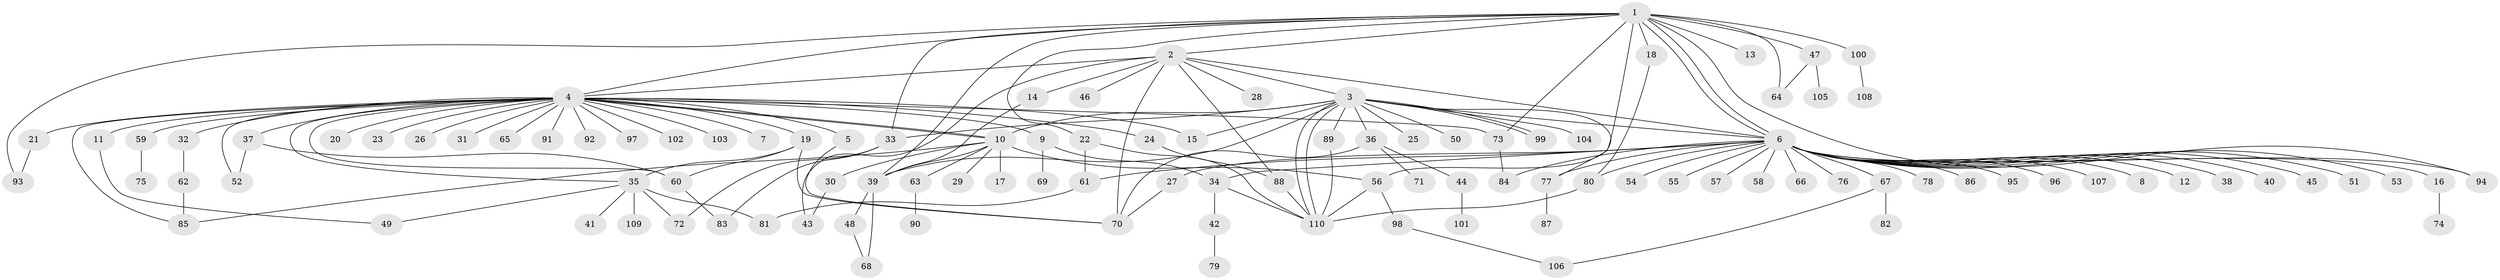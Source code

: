 // Generated by graph-tools (version 1.1) at 2025/01/03/09/25 03:01:39]
// undirected, 110 vertices, 156 edges
graph export_dot {
graph [start="1"]
  node [color=gray90,style=filled];
  1;
  2;
  3;
  4;
  5;
  6;
  7;
  8;
  9;
  10;
  11;
  12;
  13;
  14;
  15;
  16;
  17;
  18;
  19;
  20;
  21;
  22;
  23;
  24;
  25;
  26;
  27;
  28;
  29;
  30;
  31;
  32;
  33;
  34;
  35;
  36;
  37;
  38;
  39;
  40;
  41;
  42;
  43;
  44;
  45;
  46;
  47;
  48;
  49;
  50;
  51;
  52;
  53;
  54;
  55;
  56;
  57;
  58;
  59;
  60;
  61;
  62;
  63;
  64;
  65;
  66;
  67;
  68;
  69;
  70;
  71;
  72;
  73;
  74;
  75;
  76;
  77;
  78;
  79;
  80;
  81;
  82;
  83;
  84;
  85;
  86;
  87;
  88;
  89;
  90;
  91;
  92;
  93;
  94;
  95;
  96;
  97;
  98;
  99;
  100;
  101;
  102;
  103;
  104;
  105;
  106;
  107;
  108;
  109;
  110;
  1 -- 2;
  1 -- 4;
  1 -- 6;
  1 -- 6;
  1 -- 13;
  1 -- 18;
  1 -- 22;
  1 -- 33;
  1 -- 39;
  1 -- 47;
  1 -- 56;
  1 -- 64;
  1 -- 73;
  1 -- 93;
  1 -- 94;
  1 -- 100;
  2 -- 3;
  2 -- 4;
  2 -- 6;
  2 -- 14;
  2 -- 28;
  2 -- 43;
  2 -- 46;
  2 -- 70;
  2 -- 88;
  3 -- 6;
  3 -- 10;
  3 -- 15;
  3 -- 25;
  3 -- 33;
  3 -- 36;
  3 -- 39;
  3 -- 50;
  3 -- 77;
  3 -- 89;
  3 -- 99;
  3 -- 99;
  3 -- 104;
  3 -- 110;
  3 -- 110;
  4 -- 5;
  4 -- 7;
  4 -- 9;
  4 -- 10;
  4 -- 10;
  4 -- 11;
  4 -- 15;
  4 -- 19;
  4 -- 20;
  4 -- 21;
  4 -- 23;
  4 -- 24;
  4 -- 26;
  4 -- 31;
  4 -- 32;
  4 -- 35;
  4 -- 37;
  4 -- 52;
  4 -- 59;
  4 -- 60;
  4 -- 65;
  4 -- 73;
  4 -- 85;
  4 -- 91;
  4 -- 92;
  4 -- 97;
  4 -- 102;
  4 -- 103;
  5 -- 70;
  6 -- 8;
  6 -- 12;
  6 -- 16;
  6 -- 27;
  6 -- 34;
  6 -- 38;
  6 -- 40;
  6 -- 45;
  6 -- 51;
  6 -- 53;
  6 -- 54;
  6 -- 55;
  6 -- 57;
  6 -- 58;
  6 -- 61;
  6 -- 66;
  6 -- 67;
  6 -- 76;
  6 -- 77;
  6 -- 78;
  6 -- 80;
  6 -- 84;
  6 -- 86;
  6 -- 94;
  6 -- 95;
  6 -- 96;
  6 -- 107;
  9 -- 34;
  9 -- 69;
  10 -- 17;
  10 -- 29;
  10 -- 30;
  10 -- 39;
  10 -- 56;
  10 -- 63;
  10 -- 85;
  11 -- 49;
  14 -- 39;
  16 -- 74;
  18 -- 80;
  19 -- 35;
  19 -- 60;
  19 -- 70;
  21 -- 93;
  22 -- 61;
  22 -- 110;
  24 -- 88;
  27 -- 70;
  30 -- 43;
  32 -- 62;
  33 -- 72;
  33 -- 83;
  34 -- 42;
  34 -- 110;
  35 -- 41;
  35 -- 49;
  35 -- 72;
  35 -- 81;
  35 -- 109;
  36 -- 44;
  36 -- 70;
  36 -- 71;
  37 -- 52;
  37 -- 60;
  39 -- 48;
  39 -- 68;
  42 -- 79;
  44 -- 101;
  47 -- 64;
  47 -- 105;
  48 -- 68;
  56 -- 98;
  56 -- 110;
  59 -- 75;
  60 -- 83;
  61 -- 81;
  62 -- 85;
  63 -- 90;
  67 -- 82;
  67 -- 106;
  73 -- 84;
  77 -- 87;
  80 -- 110;
  88 -- 110;
  89 -- 110;
  98 -- 106;
  100 -- 108;
}
